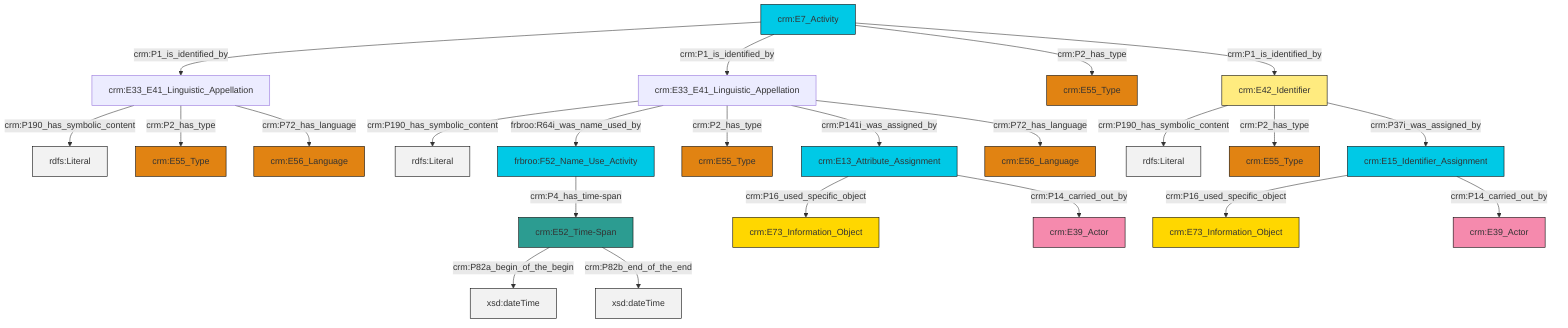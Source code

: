 graph TD
classDef Literal fill:#f2f2f2,stroke:#000000;
classDef CRM_Entity fill:#FFFFFF,stroke:#000000;
classDef Temporal_Entity fill:#00C9E6, stroke:#000000;
classDef Type fill:#E18312, stroke:#000000;
classDef Time-Span fill:#2C9C91, stroke:#000000;
classDef Appellation fill:#FFEB7F, stroke:#000000;
classDef Place fill:#008836, stroke:#000000;
classDef Persistent_Item fill:#B266B2, stroke:#000000;
classDef Conceptual_Object fill:#FFD700, stroke:#000000;
classDef Physical_Thing fill:#D2B48C, stroke:#000000;
classDef Actor fill:#f58aad, stroke:#000000;
classDef PC_Classes fill:#4ce600, stroke:#000000;
classDef Multi fill:#cccccc,stroke:#000000;

2["crm:E7_Activity"]:::Temporal_Entity -->|crm:P1_is_identified_by| 3["crm:E33_E41_Linguistic_Appellation"]:::Default
5["crm:E33_E41_Linguistic_Appellation"]:::Default -->|crm:P190_has_symbolic_content| 6[rdfs:Literal]:::Literal
7["frbroo:F52_Name_Use_Activity"]:::Temporal_Entity -->|crm:P4_has_time-span| 8["crm:E52_Time-Span"]:::Time-Span
9["crm:E13_Attribute_Assignment"]:::Temporal_Entity -->|crm:P16_used_specific_object| 10["crm:E73_Information_Object"]:::Conceptual_Object
8["crm:E52_Time-Span"]:::Time-Span -->|crm:P82a_begin_of_the_begin| 14[xsd:dateTime]:::Literal
3["crm:E33_E41_Linguistic_Appellation"]:::Default -->|crm:P190_has_symbolic_content| 15[rdfs:Literal]:::Literal
5["crm:E33_E41_Linguistic_Appellation"]:::Default -->|frbroo:R64i_was_name_used_by| 7["frbroo:F52_Name_Use_Activity"]:::Temporal_Entity
16["crm:E42_Identifier"]:::Appellation -->|crm:P190_has_symbolic_content| 17[rdfs:Literal]:::Literal
8["crm:E52_Time-Span"]:::Time-Span -->|crm:P82b_end_of_the_end| 21[xsd:dateTime]:::Literal
5["crm:E33_E41_Linguistic_Appellation"]:::Default -->|crm:P2_has_type| 23["crm:E55_Type"]:::Type
34["crm:E15_Identifier_Assignment"]:::Temporal_Entity -->|crm:P16_used_specific_object| 0["crm:E73_Information_Object"]:::Conceptual_Object
3["crm:E33_E41_Linguistic_Appellation"]:::Default -->|crm:P2_has_type| 19["crm:E55_Type"]:::Type
5["crm:E33_E41_Linguistic_Appellation"]:::Default -->|crm:P141i_was_assigned_by| 9["crm:E13_Attribute_Assignment"]:::Temporal_Entity
16["crm:E42_Identifier"]:::Appellation -->|crm:P2_has_type| 27["crm:E55_Type"]:::Type
2["crm:E7_Activity"]:::Temporal_Entity -->|crm:P1_is_identified_by| 5["crm:E33_E41_Linguistic_Appellation"]:::Default
34["crm:E15_Identifier_Assignment"]:::Temporal_Entity -->|crm:P14_carried_out_by| 29["crm:E39_Actor"]:::Actor
2["crm:E7_Activity"]:::Temporal_Entity -->|crm:P2_has_type| 11["crm:E55_Type"]:::Type
2["crm:E7_Activity"]:::Temporal_Entity -->|crm:P1_is_identified_by| 16["crm:E42_Identifier"]:::Appellation
16["crm:E42_Identifier"]:::Appellation -->|crm:P37i_was_assigned_by| 34["crm:E15_Identifier_Assignment"]:::Temporal_Entity
5["crm:E33_E41_Linguistic_Appellation"]:::Default -->|crm:P72_has_language| 38["crm:E56_Language"]:::Type
9["crm:E13_Attribute_Assignment"]:::Temporal_Entity -->|crm:P14_carried_out_by| 31["crm:E39_Actor"]:::Actor
3["crm:E33_E41_Linguistic_Appellation"]:::Default -->|crm:P72_has_language| 25["crm:E56_Language"]:::Type